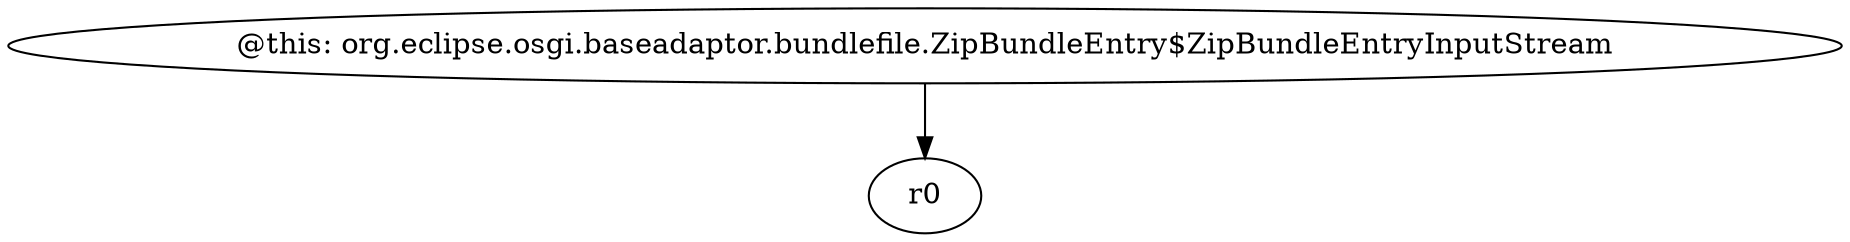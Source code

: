 digraph g {
0[label="@this: org.eclipse.osgi.baseadaptor.bundlefile.ZipBundleEntry$ZipBundleEntryInputStream"]
1[label="r0"]
0->1[label=""]
}